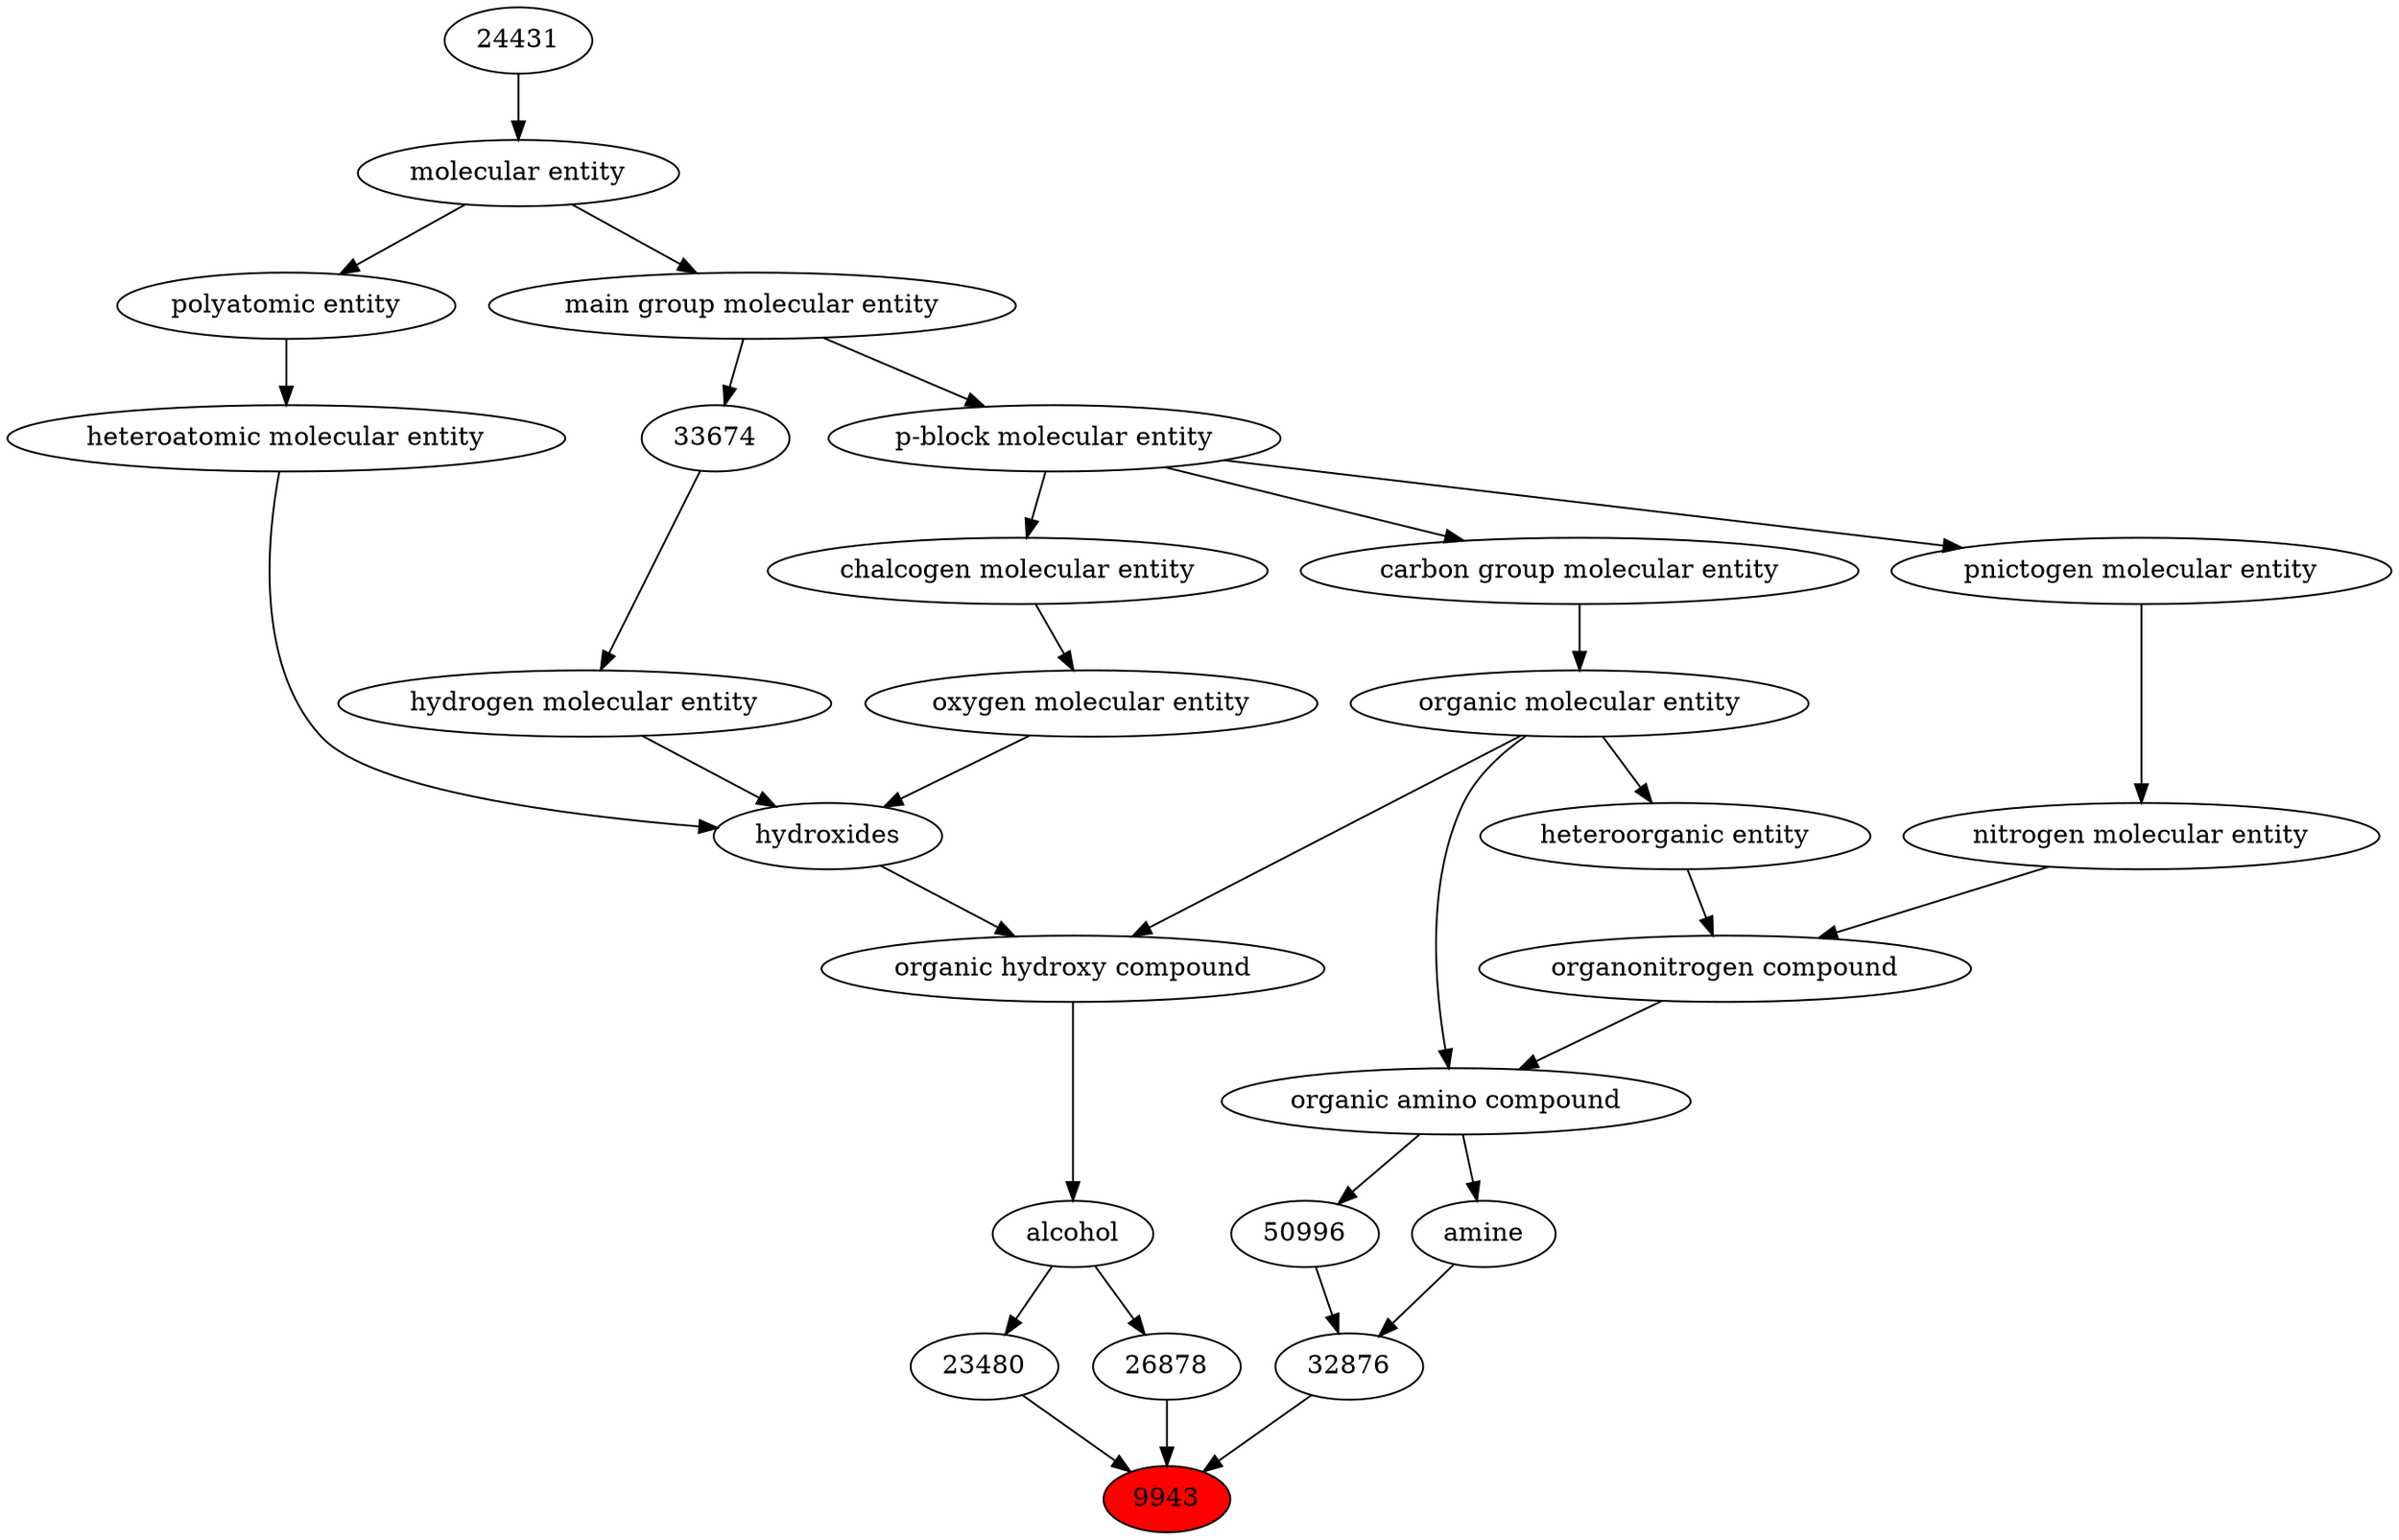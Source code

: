 digraph tree{ 
9943 [label="9943" fillcolor=red style=filled]
23480 -> 9943
32876 -> 9943
26878 -> 9943
23480 [label="23480"]
30879 -> 23480
32876 [label="32876"]
50996 -> 32876
32952 -> 32876
26878 [label="26878"]
30879 -> 26878
30879 [label="alcohol"]
33822 -> 30879
50996 [label="50996"]
50047 -> 50996
32952 [label="amine"]
50047 -> 32952
33822 [label="organic hydroxy compound"]
24651 -> 33822
50860 -> 33822
50047 [label="organic amino compound"]
50860 -> 50047
35352 -> 50047
24651 [label="hydroxides"]
25806 -> 24651
33608 -> 24651
37577 -> 24651
50860 [label="organic molecular entity"]
33582 -> 50860
35352 [label="organonitrogen compound"]
51143 -> 35352
33285 -> 35352
25806 [label="oxygen molecular entity"]
33304 -> 25806
33608 [label="hydrogen molecular entity"]
33674 -> 33608
37577 [label="heteroatomic molecular entity"]
36357 -> 37577
33582 [label="carbon group molecular entity"]
33675 -> 33582
51143 [label="nitrogen molecular entity"]
33302 -> 51143
33285 [label="heteroorganic entity"]
50860 -> 33285
33304 [label="chalcogen molecular entity"]
33675 -> 33304
33674 [label="33674"]
33579 -> 33674
36357 [label="polyatomic entity"]
23367 -> 36357
33675 [label="p-block molecular entity"]
33579 -> 33675
33302 [label="pnictogen molecular entity"]
33675 -> 33302
33579 [label="main group molecular entity"]
23367 -> 33579
23367 [label="molecular entity"]
24431 -> 23367
24431 [label="24431"]
}